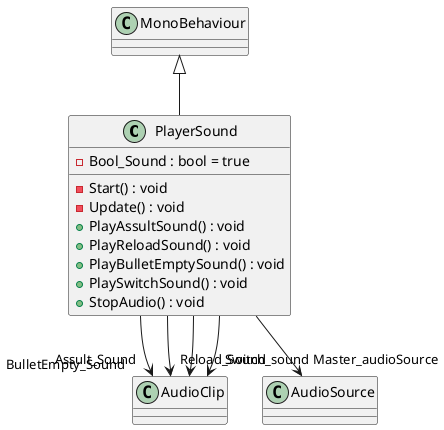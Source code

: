 @startuml
class PlayerSound {
    - Bool_Sound : bool = true
    - Start() : void
    - Update() : void
    + PlayAssultSound() : void
    + PlayReloadSound() : void
    + PlayBulletEmptySound() : void
    + PlaySwitchSound() : void
    + StopAudio() : void
}
MonoBehaviour <|-- PlayerSound
PlayerSound --> "Assult_Sound" AudioClip
PlayerSound --> "Reload_Sound" AudioClip
PlayerSound --> "BulletEmpty_Sound" AudioClip
PlayerSound --> "Switch_sound" AudioClip
PlayerSound --> "Master_audioSource" AudioSource
@enduml
